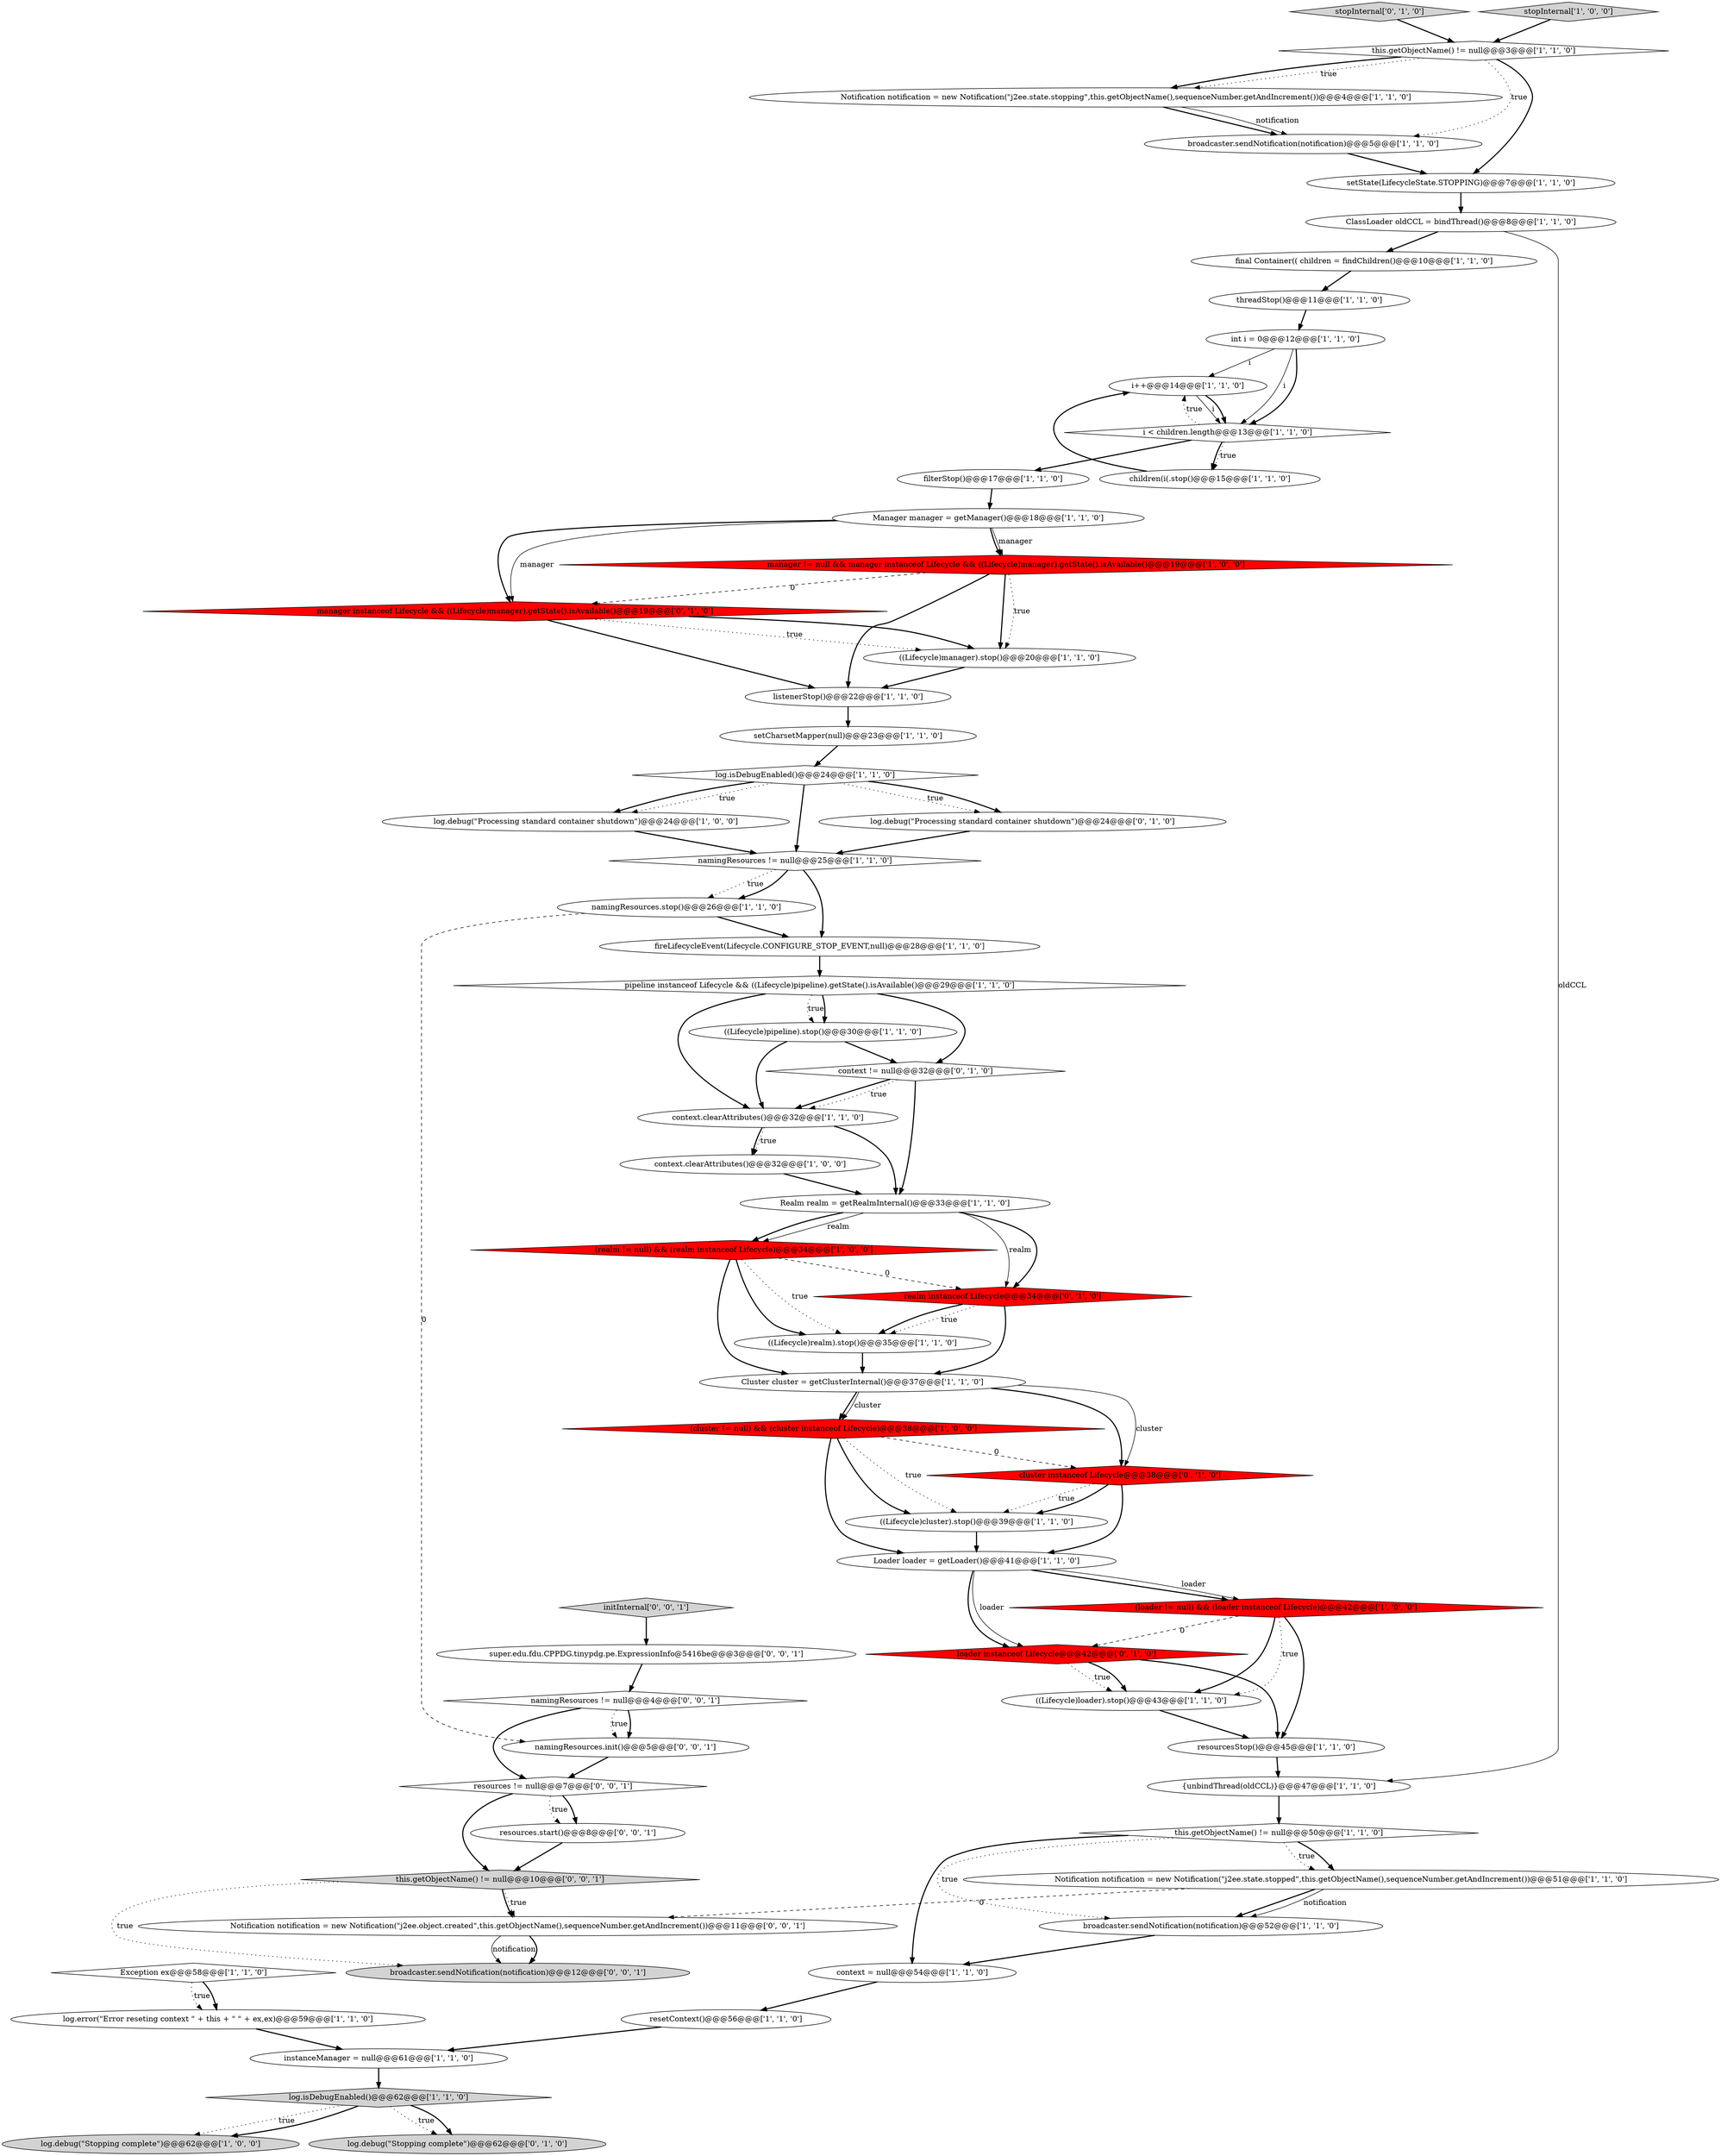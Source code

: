 digraph {
21 [style = filled, label = "ClassLoader oldCCL = bindThread()@@@8@@@['1', '1', '0']", fillcolor = white, shape = ellipse image = "AAA0AAABBB1BBB"];
33 [style = filled, label = "broadcaster.sendNotification(notification)@@@5@@@['1', '1', '0']", fillcolor = white, shape = ellipse image = "AAA0AAABBB1BBB"];
2 [style = filled, label = "namingResources.stop()@@@26@@@['1', '1', '0']", fillcolor = white, shape = ellipse image = "AAA0AAABBB1BBB"];
59 [style = filled, label = "broadcaster.sendNotification(notification)@@@12@@@['0', '0', '1']", fillcolor = lightgray, shape = ellipse image = "AAA0AAABBB3BBB"];
38 [style = filled, label = "log.isDebugEnabled()@@@24@@@['1', '1', '0']", fillcolor = white, shape = diamond image = "AAA0AAABBB1BBB"];
31 [style = filled, label = "setCharsetMapper(null)@@@23@@@['1', '1', '0']", fillcolor = white, shape = ellipse image = "AAA0AAABBB1BBB"];
34 [style = filled, label = "log.debug(\"Processing standard container shutdown\")@@@24@@@['1', '0', '0']", fillcolor = white, shape = ellipse image = "AAA0AAABBB1BBB"];
18 [style = filled, label = "children(i(.stop()@@@15@@@['1', '1', '0']", fillcolor = white, shape = ellipse image = "AAA0AAABBB1BBB"];
7 [style = filled, label = "context.clearAttributes()@@@32@@@['1', '0', '0']", fillcolor = white, shape = ellipse image = "AAA0AAABBB1BBB"];
8 [style = filled, label = "final Container(( children = findChildren()@@@10@@@['1', '1', '0']", fillcolor = white, shape = ellipse image = "AAA0AAABBB1BBB"];
56 [style = filled, label = "namingResources.init()@@@5@@@['0', '0', '1']", fillcolor = white, shape = ellipse image = "AAA0AAABBB3BBB"];
48 [style = filled, label = "log.debug(\"Processing standard container shutdown\")@@@24@@@['0', '1', '0']", fillcolor = white, shape = ellipse image = "AAA0AAABBB2BBB"];
5 [style = filled, label = "context = null@@@54@@@['1', '1', '0']", fillcolor = white, shape = ellipse image = "AAA0AAABBB1BBB"];
16 [style = filled, label = "i++@@@14@@@['1', '1', '0']", fillcolor = white, shape = ellipse image = "AAA0AAABBB1BBB"];
37 [style = filled, label = "this.getObjectName() != null@@@3@@@['1', '1', '0']", fillcolor = white, shape = diamond image = "AAA0AAABBB1BBB"];
36 [style = filled, label = "((Lifecycle)pipeline).stop()@@@30@@@['1', '1', '0']", fillcolor = white, shape = ellipse image = "AAA0AAABBB1BBB"];
60 [style = filled, label = "super.edu.fdu.CPPDG.tinypdg.pe.ExpressionInfo@5416be@@@3@@@['0', '0', '1']", fillcolor = white, shape = ellipse image = "AAA0AAABBB3BBB"];
0 [style = filled, label = "{unbindThread(oldCCL)}@@@47@@@['1', '1', '0']", fillcolor = white, shape = ellipse image = "AAA0AAABBB1BBB"];
54 [style = filled, label = "manager instanceof Lifecycle && ((Lifecycle)manager).getState().isAvailable()@@@19@@@['0', '1', '0']", fillcolor = red, shape = diamond image = "AAA1AAABBB2BBB"];
14 [style = filled, label = "int i = 0@@@12@@@['1', '1', '0']", fillcolor = white, shape = ellipse image = "AAA0AAABBB1BBB"];
50 [style = filled, label = "stopInternal['0', '1', '0']", fillcolor = lightgray, shape = diamond image = "AAA0AAABBB2BBB"];
62 [style = filled, label = "Notification notification = new Notification(\"j2ee.object.created\",this.getObjectName(),sequenceNumber.getAndIncrement())@@@11@@@['0', '0', '1']", fillcolor = white, shape = ellipse image = "AAA0AAABBB3BBB"];
20 [style = filled, label = "((Lifecycle)loader).stop()@@@43@@@['1', '1', '0']", fillcolor = white, shape = ellipse image = "AAA0AAABBB1BBB"];
40 [style = filled, label = "i < children.length@@@13@@@['1', '1', '0']", fillcolor = white, shape = diamond image = "AAA0AAABBB1BBB"];
29 [style = filled, label = "log.debug(\"Stopping complete\")@@@62@@@['1', '0', '0']", fillcolor = lightgray, shape = ellipse image = "AAA0AAABBB1BBB"];
43 [style = filled, label = "manager != null && manager instanceof Lifecycle && ((Lifecycle)manager).getState().isAvailable()@@@19@@@['1', '0', '0']", fillcolor = red, shape = diamond image = "AAA1AAABBB1BBB"];
9 [style = filled, label = "stopInternal['1', '0', '0']", fillcolor = lightgray, shape = diamond image = "AAA0AAABBB1BBB"];
51 [style = filled, label = "context != null@@@32@@@['0', '1', '0']", fillcolor = white, shape = diamond image = "AAA0AAABBB2BBB"];
52 [style = filled, label = "realm instanceof Lifecycle@@@34@@@['0', '1', '0']", fillcolor = red, shape = diamond image = "AAA1AAABBB2BBB"];
55 [style = filled, label = "loader instanceof Lifecycle@@@42@@@['0', '1', '0']", fillcolor = red, shape = diamond image = "AAA1AAABBB2BBB"];
25 [style = filled, label = "(cluster != null) && (cluster instanceof Lifecycle)@@@38@@@['1', '0', '0']", fillcolor = red, shape = diamond image = "AAA1AAABBB1BBB"];
42 [style = filled, label = "filterStop()@@@17@@@['1', '1', '0']", fillcolor = white, shape = ellipse image = "AAA0AAABBB1BBB"];
4 [style = filled, label = "broadcaster.sendNotification(notification)@@@52@@@['1', '1', '0']", fillcolor = white, shape = ellipse image = "AAA0AAABBB1BBB"];
32 [style = filled, label = "context.clearAttributes()@@@32@@@['1', '1', '0']", fillcolor = white, shape = ellipse image = "AAA0AAABBB1BBB"];
19 [style = filled, label = "Notification notification = new Notification(\"j2ee.state.stopping\",this.getObjectName(),sequenceNumber.getAndIncrement())@@@4@@@['1', '1', '0']", fillcolor = white, shape = ellipse image = "AAA0AAABBB1BBB"];
30 [style = filled, label = "threadStop()@@@11@@@['1', '1', '0']", fillcolor = white, shape = ellipse image = "AAA0AAABBB1BBB"];
53 [style = filled, label = "cluster instanceof Lifecycle@@@38@@@['0', '1', '0']", fillcolor = red, shape = diamond image = "AAA1AAABBB2BBB"];
28 [style = filled, label = "Exception ex@@@58@@@['1', '1', '0']", fillcolor = white, shape = diamond image = "AAA0AAABBB1BBB"];
45 [style = filled, label = "instanceManager = null@@@61@@@['1', '1', '0']", fillcolor = white, shape = ellipse image = "AAA0AAABBB1BBB"];
12 [style = filled, label = "(loader != null) && (loader instanceof Lifecycle)@@@42@@@['1', '0', '0']", fillcolor = red, shape = diamond image = "AAA1AAABBB1BBB"];
49 [style = filled, label = "log.debug(\"Stopping complete\")@@@62@@@['0', '1', '0']", fillcolor = lightgray, shape = ellipse image = "AAA0AAABBB2BBB"];
24 [style = filled, label = "listenerStop()@@@22@@@['1', '1', '0']", fillcolor = white, shape = ellipse image = "AAA0AAABBB1BBB"];
3 [style = filled, label = "((Lifecycle)manager).stop()@@@20@@@['1', '1', '0']", fillcolor = white, shape = ellipse image = "AAA0AAABBB1BBB"];
27 [style = filled, label = "log.error(\"Error reseting context \" + this + \" \" + ex,ex)@@@59@@@['1', '1', '0']", fillcolor = white, shape = ellipse image = "AAA0AAABBB1BBB"];
35 [style = filled, label = "Notification notification = new Notification(\"j2ee.state.stopped\",this.getObjectName(),sequenceNumber.getAndIncrement())@@@51@@@['1', '1', '0']", fillcolor = white, shape = ellipse image = "AAA0AAABBB1BBB"];
64 [style = filled, label = "resources != null@@@7@@@['0', '0', '1']", fillcolor = white, shape = diamond image = "AAA0AAABBB3BBB"];
17 [style = filled, label = "namingResources != null@@@25@@@['1', '1', '0']", fillcolor = white, shape = diamond image = "AAA0AAABBB1BBB"];
46 [style = filled, label = "Cluster cluster = getClusterInternal()@@@37@@@['1', '1', '0']", fillcolor = white, shape = ellipse image = "AAA0AAABBB1BBB"];
57 [style = filled, label = "resources.start()@@@8@@@['0', '0', '1']", fillcolor = white, shape = ellipse image = "AAA0AAABBB3BBB"];
6 [style = filled, label = "pipeline instanceof Lifecycle && ((Lifecycle)pipeline).getState().isAvailable()@@@29@@@['1', '1', '0']", fillcolor = white, shape = diamond image = "AAA0AAABBB1BBB"];
23 [style = filled, label = "Loader loader = getLoader()@@@41@@@['1', '1', '0']", fillcolor = white, shape = ellipse image = "AAA0AAABBB1BBB"];
58 [style = filled, label = "this.getObjectName() != null@@@10@@@['0', '0', '1']", fillcolor = lightgray, shape = diamond image = "AAA0AAABBB3BBB"];
61 [style = filled, label = "initInternal['0', '0', '1']", fillcolor = lightgray, shape = diamond image = "AAA0AAABBB3BBB"];
47 [style = filled, label = "resetContext()@@@56@@@['1', '1', '0']", fillcolor = white, shape = ellipse image = "AAA0AAABBB1BBB"];
22 [style = filled, label = "Realm realm = getRealmInternal()@@@33@@@['1', '1', '0']", fillcolor = white, shape = ellipse image = "AAA0AAABBB1BBB"];
63 [style = filled, label = "namingResources != null@@@4@@@['0', '0', '1']", fillcolor = white, shape = diamond image = "AAA0AAABBB3BBB"];
41 [style = filled, label = "((Lifecycle)cluster).stop()@@@39@@@['1', '1', '0']", fillcolor = white, shape = ellipse image = "AAA0AAABBB1BBB"];
11 [style = filled, label = "resourcesStop()@@@45@@@['1', '1', '0']", fillcolor = white, shape = ellipse image = "AAA0AAABBB1BBB"];
13 [style = filled, label = "fireLifecycleEvent(Lifecycle.CONFIGURE_STOP_EVENT,null)@@@28@@@['1', '1', '0']", fillcolor = white, shape = ellipse image = "AAA0AAABBB1BBB"];
44 [style = filled, label = "log.isDebugEnabled()@@@62@@@['1', '1', '0']", fillcolor = lightgray, shape = diamond image = "AAA0AAABBB1BBB"];
1 [style = filled, label = "setState(LifecycleState.STOPPING)@@@7@@@['1', '1', '0']", fillcolor = white, shape = ellipse image = "AAA0AAABBB1BBB"];
10 [style = filled, label = "((Lifecycle)realm).stop()@@@35@@@['1', '1', '0']", fillcolor = white, shape = ellipse image = "AAA0AAABBB1BBB"];
15 [style = filled, label = "this.getObjectName() != null@@@50@@@['1', '1', '0']", fillcolor = white, shape = diamond image = "AAA0AAABBB1BBB"];
39 [style = filled, label = "Manager manager = getManager()@@@18@@@['1', '1', '0']", fillcolor = white, shape = ellipse image = "AAA0AAABBB1BBB"];
26 [style = filled, label = "(realm != null) && (realm instanceof Lifecycle)@@@34@@@['1', '0', '0']", fillcolor = red, shape = diamond image = "AAA1AAABBB1BBB"];
8->30 [style = bold, label=""];
22->26 [style = solid, label="realm"];
32->22 [style = bold, label=""];
40->18 [style = dotted, label="true"];
53->41 [style = dotted, label="true"];
46->25 [style = bold, label=""];
3->24 [style = bold, label=""];
26->10 [style = bold, label=""];
56->64 [style = bold, label=""];
38->34 [style = dotted, label="true"];
21->8 [style = bold, label=""];
63->56 [style = bold, label=""];
44->49 [style = dotted, label="true"];
39->54 [style = bold, label=""];
57->58 [style = bold, label=""];
58->62 [style = dotted, label="true"];
51->32 [style = bold, label=""];
0->15 [style = bold, label=""];
9->37 [style = bold, label=""];
43->3 [style = bold, label=""];
58->62 [style = bold, label=""];
46->25 [style = solid, label="cluster"];
12->20 [style = dotted, label="true"];
38->48 [style = dotted, label="true"];
1->21 [style = bold, label=""];
43->24 [style = bold, label=""];
34->17 [style = bold, label=""];
53->41 [style = bold, label=""];
27->45 [style = bold, label=""];
60->63 [style = bold, label=""];
16->40 [style = solid, label="i"];
30->14 [style = bold, label=""];
43->54 [style = dashed, label="0"];
55->11 [style = bold, label=""];
23->12 [style = bold, label=""];
17->2 [style = dotted, label="true"];
28->27 [style = dotted, label="true"];
54->3 [style = bold, label=""];
6->32 [style = bold, label=""];
26->46 [style = bold, label=""];
12->55 [style = dashed, label="0"];
16->40 [style = bold, label=""];
63->56 [style = dotted, label="true"];
39->43 [style = solid, label="manager"];
50->37 [style = bold, label=""];
37->1 [style = bold, label=""];
12->11 [style = bold, label=""];
37->19 [style = dotted, label="true"];
23->12 [style = solid, label="loader"];
2->56 [style = dashed, label="0"];
32->7 [style = bold, label=""];
15->35 [style = dotted, label="true"];
44->49 [style = bold, label=""];
48->17 [style = bold, label=""];
15->35 [style = bold, label=""];
35->62 [style = dashed, label="0"];
17->2 [style = bold, label=""];
39->54 [style = solid, label="manager"];
38->17 [style = bold, label=""];
64->57 [style = bold, label=""];
44->29 [style = dotted, label="true"];
19->33 [style = bold, label=""];
22->26 [style = bold, label=""];
64->57 [style = dotted, label="true"];
36->51 [style = bold, label=""];
52->46 [style = bold, label=""];
58->59 [style = dotted, label="true"];
19->33 [style = solid, label="notification"];
25->41 [style = bold, label=""];
44->29 [style = bold, label=""];
6->51 [style = bold, label=""];
42->39 [style = bold, label=""];
25->53 [style = dashed, label="0"];
32->7 [style = dotted, label="true"];
12->20 [style = bold, label=""];
31->38 [style = bold, label=""];
21->0 [style = solid, label="oldCCL"];
38->48 [style = bold, label=""];
45->44 [style = bold, label=""];
62->59 [style = solid, label="notification"];
14->16 [style = solid, label="i"];
7->22 [style = bold, label=""];
54->24 [style = bold, label=""];
24->31 [style = bold, label=""];
14->40 [style = solid, label="i"];
43->3 [style = dotted, label="true"];
22->52 [style = solid, label="realm"];
38->34 [style = bold, label=""];
53->23 [style = bold, label=""];
17->13 [style = bold, label=""];
47->45 [style = bold, label=""];
13->6 [style = bold, label=""];
64->58 [style = bold, label=""];
4->5 [style = bold, label=""];
55->20 [style = dotted, label="true"];
20->11 [style = bold, label=""];
18->16 [style = bold, label=""];
62->59 [style = bold, label=""];
23->55 [style = solid, label="loader"];
37->33 [style = dotted, label="true"];
46->53 [style = solid, label="cluster"];
61->60 [style = bold, label=""];
6->36 [style = dotted, label="true"];
55->20 [style = bold, label=""];
25->23 [style = bold, label=""];
63->64 [style = bold, label=""];
22->52 [style = bold, label=""];
46->53 [style = bold, label=""];
39->43 [style = bold, label=""];
10->46 [style = bold, label=""];
36->32 [style = bold, label=""];
40->18 [style = bold, label=""];
33->1 [style = bold, label=""];
52->10 [style = bold, label=""];
40->16 [style = dotted, label="true"];
25->41 [style = dotted, label="true"];
54->3 [style = dotted, label="true"];
6->36 [style = bold, label=""];
35->4 [style = bold, label=""];
15->4 [style = dotted, label="true"];
15->5 [style = bold, label=""];
2->13 [style = bold, label=""];
5->47 [style = bold, label=""];
35->4 [style = solid, label="notification"];
11->0 [style = bold, label=""];
26->10 [style = dotted, label="true"];
51->22 [style = bold, label=""];
26->52 [style = dashed, label="0"];
52->10 [style = dotted, label="true"];
37->19 [style = bold, label=""];
28->27 [style = bold, label=""];
41->23 [style = bold, label=""];
51->32 [style = dotted, label="true"];
40->42 [style = bold, label=""];
14->40 [style = bold, label=""];
23->55 [style = bold, label=""];
}

